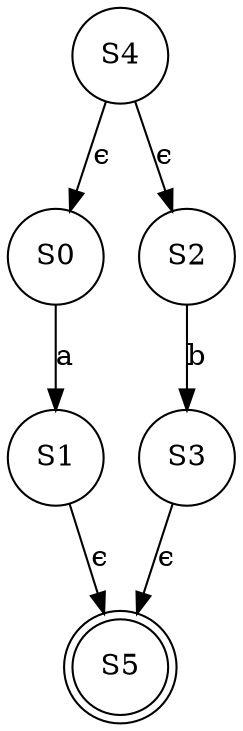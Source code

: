 digraph {
	S4 [shape=circle]
	S4 -> S0 [label="ϵ"]
	S4 -> S2 [label="ϵ"]
	S0 [shape=circle]
	S0 -> S1 [label=a]
	S2 [shape=circle]
	S2 -> S3 [label=b]
	S1 [shape=circle]
	S1 -> S5 [label="ϵ"]
	S3 [shape=circle]
	S3 -> S5 [label="ϵ"]
	S5 [shape=doublecircle]
}
